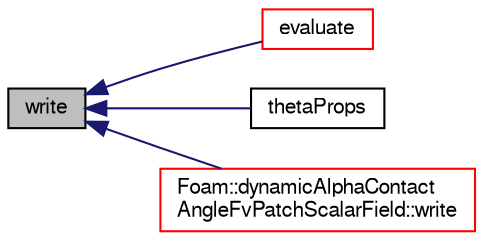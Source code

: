 digraph "write"
{
  bgcolor="transparent";
  edge [fontname="FreeSans",fontsize="10",labelfontname="FreeSans",labelfontsize="10"];
  node [fontname="FreeSans",fontsize="10",shape=record];
  rankdir="LR";
  Node76 [label="write",height=0.2,width=0.4,color="black", fillcolor="grey75", style="filled", fontcolor="black"];
  Node76 -> Node77 [dir="back",color="midnightblue",fontsize="10",style="solid",fontname="FreeSans"];
  Node77 [label="evaluate",height=0.2,width=0.4,color="red",URL="$a30530.html#a3b59c070ab0408e3bbb21927540159f4",tooltip="Evaluate the patch field. "];
  Node76 -> Node79 [dir="back",color="midnightblue",fontsize="10",style="solid",fontname="FreeSans"];
  Node79 [label="thetaProps",height=0.2,width=0.4,color="black",URL="$a30530.html#a3eedd5d9beac36b59c7040c0dd158317",tooltip="Return the contact angle properties. "];
  Node76 -> Node80 [dir="back",color="midnightblue",fontsize="10",style="solid",fontname="FreeSans"];
  Node80 [label="Foam::dynamicAlphaContact\lAngleFvPatchScalarField::write",height=0.2,width=0.4,color="red",URL="$a30538.html#a293fdfec8bdfbd5c3913ab4c9f3454ff",tooltip="Write. "];
}
